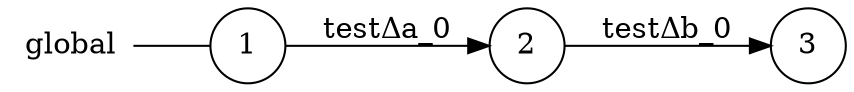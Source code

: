 digraph global {
	rankdir="LR";
	n_0 [label="global", shape="plaintext"];
	n_1 [id="3", shape=circle, label="3"];
	n_2 [id="2", shape=circle, label="2"];
	n_3 [id="1", shape=circle, label="1"];
	n_0 -> n_3 [arrowhead=none];

	n_2 -> n_1 [id="[$e|1]", label="testΔb_0"];
	n_3 -> n_2 [id="[$e|0]", label="testΔa_0"];
}
